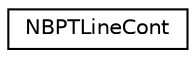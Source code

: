 digraph "Graphical Class Hierarchy"
{
  edge [fontname="Helvetica",fontsize="10",labelfontname="Helvetica",labelfontsize="10"];
  node [fontname="Helvetica",fontsize="10",shape=record];
  rankdir="LR";
  Node0 [label="NBPTLineCont",height=0.2,width=0.4,color="black", fillcolor="white", style="filled",URL="$db/dfa/class_n_b_p_t_line_cont.html"];
}
